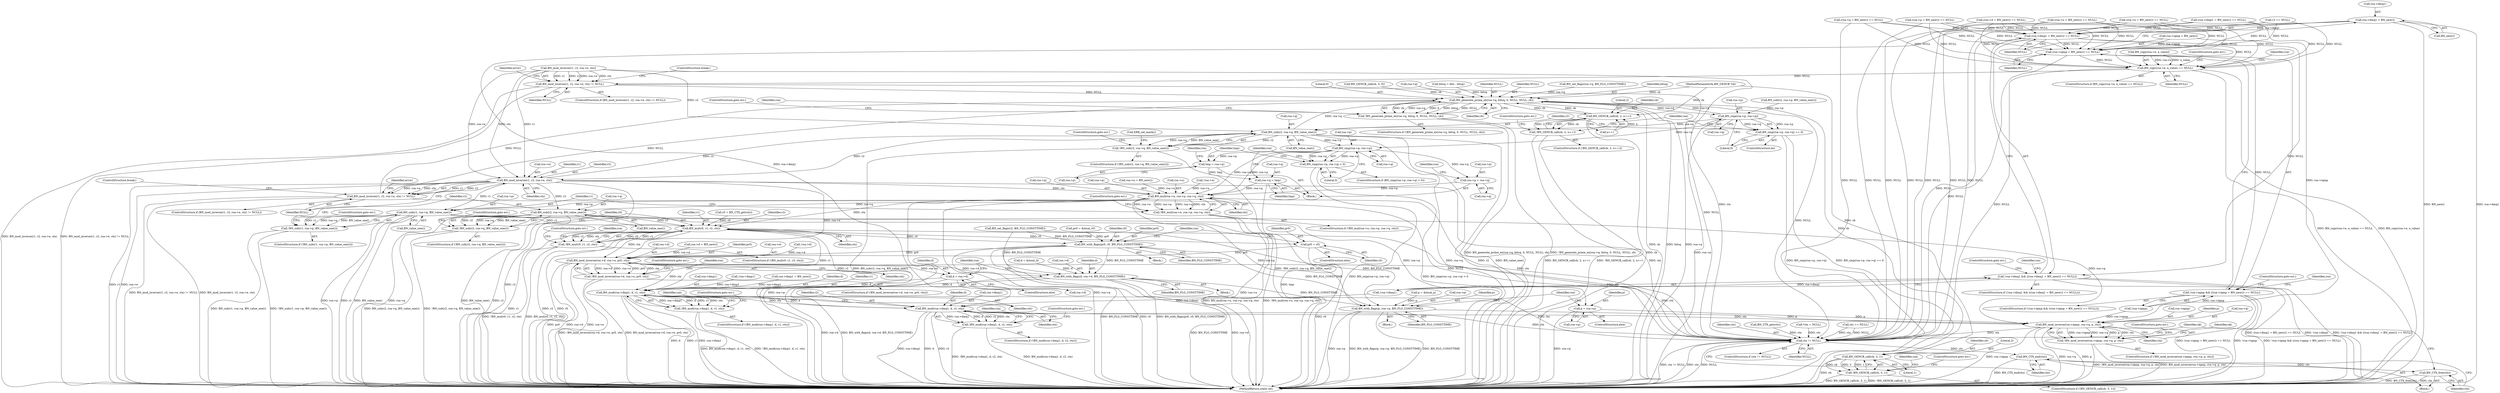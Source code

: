 digraph "0_openssl_349a41da1ad88ad87825414752a8ff5fdd6a6c3f@pointer" {
"1000312" [label="(Call,rsa->dmq1 = BN_new())"];
"1000311" [label="(Call,(rsa->dmq1 = BN_new()) == NULL)"];
"1000306" [label="(Call,!rsa->dmq1 && ((rsa->dmq1 = BN_new()) == NULL))"];
"1000325" [label="(Call,(rsa->iqmp = BN_new()) == NULL)"];
"1000320" [label="(Call,!rsa->iqmp && ((rsa->iqmp = BN_new()) == NULL))"];
"1000334" [label="(Call,BN_copy(rsa->e, e_value) == NULL)"];
"1000368" [label="(Call,BN_mod_inverse(r1, r2, rsa->e, ctx) != NULL)"];
"1000418" [label="(Call,BN_generate_prime_ex(rsa->q, bitsq, 0, NULL, NULL, cb))"];
"1000417" [label="(Call,!BN_generate_prime_ex(rsa->q, bitsq, 0, NULL, NULL, cb))"];
"1000429" [label="(Call,BN_cmp(rsa->p, rsa->q))"];
"1000428" [label="(Call,BN_cmp(rsa->p, rsa->q) == 0)"];
"1000439" [label="(Call,BN_sub(r2, rsa->q, BN_value_one()))"];
"1000438" [label="(Call,!BN_sub(r2, rsa->q, BN_value_one()))"];
"1000449" [label="(Call,BN_mod_inverse(r1, r2, rsa->e, ctx))"];
"1000448" [label="(Call,BN_mod_inverse(r1, r2, rsa->e, ctx) != NULL)"];
"1000689" [label="(Call,ctx != NULL)"];
"1000693" [label="(Call,BN_CTX_end(ctx))"];
"1000695" [label="(Call,BN_CTX_free(ctx))"];
"1000522" [label="(Call,BN_mul(rsa->n, rsa->p, rsa->q, ctx))"];
"1000521" [label="(Call,!BN_mul(rsa->n, rsa->p, rsa->q, ctx))"];
"1000536" [label="(Call,BN_sub(r1, rsa->p, BN_value_one()))"];
"1000535" [label="(Call,!BN_sub(r1, rsa->p, BN_value_one()))"];
"1000554" [label="(Call,BN_mul(r0, r1, r2, ctx))"];
"1000553" [label="(Call,!BN_mul(r0, r1, r2, ctx))"];
"1000572" [label="(Call,BN_with_flags(pr0, r0, BN_FLG_CONSTTIME))"];
"1000582" [label="(Call,BN_mod_inverse(rsa->d, rsa->e, pr0, ctx))"];
"1000581" [label="(Call,!BN_mod_inverse(rsa->d, rsa->e, pr0, ctx))"];
"1000604" [label="(Call,BN_with_flags(d, rsa->d, BN_FLG_CONSTTIME))"];
"1000618" [label="(Call,BN_mod(rsa->dmp1, d, r1, ctx))"];
"1000617" [label="(Call,!BN_mod(rsa->dmp1, d, r1, ctx))"];
"1000628" [label="(Call,BN_mod(rsa->dmq1, d, r2, ctx))"];
"1000627" [label="(Call,!BN_mod(rsa->dmq1, d, r2, ctx))"];
"1000662" [label="(Call,BN_mod_inverse(rsa->iqmp, rsa->q, p, ctx))"];
"1000661" [label="(Call,!BN_mod_inverse(rsa->iqmp, rsa->q, p, ctx))"];
"1000648" [label="(Call,BN_with_flags(p, rsa->p, BN_FLG_CONSTTIME))"];
"1000611" [label="(Call,d = rsa->d)"];
"1000577" [label="(Call,pr0 = r0)"];
"1000655" [label="(Call,p = rsa->p)"];
"1000545" [label="(Call,BN_sub(r2, rsa->q, BN_value_one()))"];
"1000544" [label="(Call,!BN_sub(r2, rsa->q, BN_value_one()))"];
"1000494" [label="(Call,BN_cmp(rsa->p, rsa->q))"];
"1000493" [label="(Call,BN_cmp(rsa->p, rsa->q) < 0)"];
"1000503" [label="(Call,tmp = rsa->p)"];
"1000515" [label="(Call,rsa->q = tmp)"];
"1000508" [label="(Call,rsa->p = rsa->q)"];
"1000479" [label="(Call,BN_GENCB_call(cb, 2, n++))"];
"1000478" [label="(Call,!BN_GENCB_call(cb, 2, n++))"];
"1000487" [label="(Call,BN_GENCB_call(cb, 3, 1))"];
"1000486" [label="(Call,!BN_GENCB_call(cb, 3, 1))"];
"1000547" [label="(Call,rsa->q)"];
"1000519" [label="(Identifier,tmp)"];
"1000666" [label="(Call,rsa->q)"];
"1000479" [label="(Call,BN_GENCB_call(cb, 2, n++))"];
"1000498" [label="(Call,rsa->q)"];
"1000600" [label="(Call,d = &local_d)"];
"1000431" [label="(Identifier,rsa)"];
"1000414" [label="(ControlStructure,do)"];
"1000622" [label="(Identifier,d)"];
"1000340" [label="(Identifier,NULL)"];
"1000583" [label="(Call,rsa->d)"];
"1000633" [label="(Identifier,r2)"];
"1000438" [label="(Call,!BN_sub(r2, rsa->q, BN_value_one()))"];
"1000430" [label="(Call,rsa->p)"];
"1000450" [label="(Identifier,r1)"];
"1000649" [label="(Identifier,p)"];
"1000604" [label="(Call,BN_with_flags(d, rsa->d, BN_FLG_CONSTTIME))"];
"1000489" [label="(Literal,3)"];
"1000653" [label="(Identifier,BN_FLG_CONSTTIME)"];
"1000543" [label="(ControlStructure,if (!BN_sub(r2, rsa->q, BN_value_one())))"];
"1000242" [label="(Call,rsa->d = BN_new())"];
"1000122" [label="(MethodParameterIn,BN_GENCB *cb)"];
"1000334" [label="(Call,BN_copy(rsa->e, e_value) == NULL)"];
"1000378" [label="(ControlStructure,break;)"];
"1000580" [label="(ControlStructure,if (!BN_mod_inverse(rsa->d, rsa->e, pr0, ctx)))"];
"1000634" [label="(Identifier,ctx)"];
"1000423" [label="(Literal,0)"];
"1000407" [label="(Call,BN_GENCB_call(cb, 3, 0))"];
"1000546" [label="(Identifier,r2)"];
"1000567" [label="(Block,)"];
"1000694" [label="(Identifier,ctx)"];
"1000568" [label="(Call,pr0 = &local_r0)"];
"1000624" [label="(Identifier,ctx)"];
"1000632" [label="(Identifier,d)"];
"1000419" [label="(Call,rsa->q)"];
"1000417" [label="(Call,!BN_generate_prime_ex(rsa->q, bitsq, 0, NULL, NULL, cb))"];
"1000558" [label="(Identifier,ctx)"];
"1000524" [label="(Identifier,rsa)"];
"1000436" [label="(Literal,0)"];
"1000482" [label="(Call,n++)"];
"1000689" [label="(Call,ctx != NULL)"];
"1000458" [label="(ControlStructure,break;)"];
"1000490" [label="(Literal,1)"];
"1000188" [label="(Call,r0 = BN_CTX_get(ctx))"];
"1000485" [label="(ControlStructure,if (!BN_GENCB_call(cb, 3, 1)))"];
"1000579" [label="(Identifier,r0)"];
"1000504" [label="(Identifier,tmp)"];
"1000618" [label="(Call,BN_mod(rsa->dmp1, d, r1, ctx))"];
"1000311" [label="(Call,(rsa->dmq1 = BN_new()) == NULL)"];
"1000321" [label="(Call,!rsa->iqmp)"];
"1000596" [label="(Identifier,rsa)"];
"1000654" [label="(ControlStructure,else)"];
"1000182" [label="(Call,ctx == NULL)"];
"1000320" [label="(Call,!rsa->iqmp && ((rsa->iqmp = BN_new()) == NULL))"];
"1000368" [label="(Call,BN_mod_inverse(r1, r2, rsa->e, ctx) != NULL)"];
"1000692" [label="(Block,)"];
"1000427" [label="(ControlStructure,goto err;)"];
"1000447" [label="(ControlStructure,if (BN_mod_inverse(r1, r2, rsa->e, ctx) != NULL))"];
"1000534" [label="(ControlStructure,if (!BN_sub(r1, rsa->p, BN_value_one())))"];
"1000316" [label="(Call,BN_new())"];
"1000367" [label="(ControlStructure,if (BN_mod_inverse(r1, r2, rsa->e, ctx) != NULL))"];
"1000627" [label="(Call,!BN_mod(rsa->dmq1, d, r2, ctx))"];
"1000446" [label="(Call,ERR_set_mark())"];
"1000551" [label="(ControlStructure,goto err;)"];
"1000331" [label="(Identifier,NULL)"];
"1000559" [label="(ControlStructure,goto err;)"];
"1000449" [label="(Call,BN_mod_inverse(r1, r2, rsa->e, ctx))"];
"1000492" [label="(ControlStructure,if (BN_cmp(rsa->p, rsa->q) < 0))"];
"1000616" [label="(ControlStructure,if (!BN_mod(rsa->dmp1, d, r1, ctx)))"];
"1000509" [label="(Call,rsa->p)"];
"1000502" [label="(Block,)"];
"1000520" [label="(ControlStructure,if (!BN_mul(rsa->n, rsa->p, rsa->q, ctx)))"];
"1000584" [label="(Identifier,rsa)"];
"1000496" [label="(Identifier,rsa)"];
"1000544" [label="(Call,!BN_sub(r2, rsa->q, BN_value_one()))"];
"1000313" [label="(Call,rsa->dmq1)"];
"1000216" [label="(Call,bitsq = bits - bitsp)"];
"1000486" [label="(Call,!BN_GENCB_call(cb, 3, 1))"];
"1000574" [label="(Identifier,r0)"];
"1000439" [label="(Call,BN_sub(r2, rsa->q, BN_value_one()))"];
"1000508" [label="(Call,rsa->p = rsa->q)"];
"1000664" [label="(Identifier,rsa)"];
"1000522" [label="(Call,BN_mul(rsa->n, rsa->p, rsa->q, ctx))"];
"1000545" [label="(Call,BN_sub(r2, rsa->q, BN_value_one()))"];
"1000690" [label="(Identifier,ctx)"];
"1000516" [label="(Call,rsa->q)"];
"1000319" [label="(ControlStructure,if (!rsa->iqmp && ((rsa->iqmp = BN_new()) == NULL)))"];
"1000326" [label="(Call,rsa->iqmp = BN_new())"];
"1000433" [label="(Call,rsa->q)"];
"1000510" [label="(Identifier,rsa)"];
"1000623" [label="(Identifier,r1)"];
"1000359" [label="(Call,BN_sub(r2, rsa->p, BN_value_one()))"];
"1000536" [label="(Call,BN_sub(r1, rsa->p, BN_value_one()))"];
"1000512" [label="(Call,rsa->q)"];
"1000429" [label="(Call,BN_cmp(rsa->p, rsa->q))"];
"1000673" [label="(Identifier,ok)"];
"1000529" [label="(Call,rsa->q)"];
"1000532" [label="(Identifier,ctx)"];
"1000503" [label="(Call,tmp = rsa->p)"];
"1000644" [label="(Call,p = &local_p)"];
"1000455" [label="(Identifier,ctx)"];
"1000619" [label="(Call,rsa->dmp1)"];
"1000655" [label="(Call,p = rsa->p)"];
"1000269" [label="(Call,(rsa->p = BN_new()) == NULL)"];
"1000227" [label="(Call,(rsa->n = BN_new()) == NULL)"];
"1000533" [label="(ControlStructure,goto err;)"];
"1000606" [label="(Call,rsa->d)"];
"1000526" [label="(Call,rsa->p)"];
"1000538" [label="(Call,rsa->p)"];
"1000312" [label="(Call,rsa->dmq1 = BN_new())"];
"1000578" [label="(Identifier,pr0)"];
"1000581" [label="(Call,!BN_mod_inverse(rsa->d, rsa->e, pr0, ctx))"];
"1000456" [label="(Identifier,NULL)"];
"1000620" [label="(Identifier,rsa)"];
"1000441" [label="(Call,rsa->q)"];
"1000688" [label="(ControlStructure,if (ctx != NULL))"];
"1000480" [label="(Identifier,cb)"];
"1000297" [label="(Call,(rsa->dmp1 = BN_new()) == NULL)"];
"1000576" [label="(ControlStructure,else)"];
"1000488" [label="(Identifier,cb)"];
"1000613" [label="(Call,rsa->d)"];
"1000484" [label="(ControlStructure,goto err;)"];
"1000612" [label="(Identifier,d)"];
"1000695" [label="(Call,BN_CTX_free(ctx))"];
"1000440" [label="(Identifier,r2)"];
"1000332" [label="(ControlStructure,goto err;)"];
"1000333" [label="(ControlStructure,if (BN_copy(rsa->e, e_value) == NULL))"];
"1000481" [label="(Literal,2)"];
"1000650" [label="(Call,rsa->p)"];
"1000555" [label="(Identifier,r0)"];
"1000318" [label="(ControlStructure,goto err;)"];
"1000451" [label="(Identifier,r2)"];
"1000228" [label="(Call,rsa->n = BN_new())"];
"1000478" [label="(Call,!BN_GENCB_call(cb, 2, n++))"];
"1000611" [label="(Call,d = rsa->d)"];
"1000661" [label="(Call,!BN_mod_inverse(rsa->iqmp, rsa->q, p, ctx))"];
"1000663" [label="(Call,rsa->iqmp)"];
"1000418" [label="(Call,BN_generate_prime_ex(rsa->q, bitsq, 0, NULL, NULL, cb))"];
"1000698" [label="(Identifier,ok)"];
"1000557" [label="(Identifier,r2)"];
"1000617" [label="(Call,!BN_mod(rsa->dmp1, d, r1, ctx))"];
"1000640" [label="(Identifier,rsa)"];
"1000305" [label="(ControlStructure,if (!rsa->dmq1 && ((rsa->dmq1 = BN_new()) == NULL)))"];
"1000542" [label="(ControlStructure,goto err;)"];
"1000699" [label="(MethodReturn,static int)"];
"1000335" [label="(Call,BN_copy(rsa->e, e_value))"];
"1000380" [label="(Identifier,error)"];
"1000582" [label="(Call,BN_mod_inverse(rsa->d, rsa->e, pr0, ctx))"];
"1000494" [label="(Call,BN_cmp(rsa->p, rsa->q))"];
"1000629" [label="(Call,rsa->dmq1)"];
"1000554" [label="(Call,BN_mul(r0, r1, r2, ctx))"];
"1000325" [label="(Call,(rsa->iqmp = BN_new()) == NULL)"];
"1000420" [label="(Identifier,rsa)"];
"1000577" [label="(Call,pr0 = r0)"];
"1000376" [label="(Identifier,NULL)"];
"1000628" [label="(Call,BN_mod(rsa->dmq1, d, r2, ctx))"];
"1000307" [label="(Call,!rsa->dmq1)"];
"1000662" [label="(Call,BN_mod_inverse(rsa->iqmp, rsa->q, p, ctx))"];
"1000630" [label="(Identifier,rsa)"];
"1000369" [label="(Call,BN_mod_inverse(r1, r2, rsa->e, ctx))"];
"1000426" [label="(Identifier,cb)"];
"1000487" [label="(Call,BN_GENCB_call(cb, 3, 1))"];
"1000625" [label="(ControlStructure,goto err;)"];
"1000341" [label="(ControlStructure,goto err;)"];
"1000523" [label="(Call,rsa->n)"];
"1000643" [label="(Block,)"];
"1000505" [label="(Call,rsa->p)"];
"1000521" [label="(Call,!BN_mul(rsa->n, rsa->p, rsa->q, ctx))"];
"1000293" [label="(Call,!rsa->dmp1)"];
"1000416" [label="(ControlStructure,if (!BN_generate_prime_ex(rsa->q, bitsq, 0, NULL, NULL, cb)))"];
"1000626" [label="(ControlStructure,if (!BN_mod(rsa->dmq1, d, r2, ctx)))"];
"1000306" [label="(Call,!rsa->dmq1 && ((rsa->dmq1 = BN_new()) == NULL))"];
"1000283" [label="(Call,(rsa->q = BN_new()) == NULL)"];
"1000444" [label="(Call,BN_value_one())"];
"1000241" [label="(Call,(rsa->d = BN_new()) == NULL)"];
"1000425" [label="(Identifier,NULL)"];
"1000477" [label="(ControlStructure,if (!BN_GENCB_call(cb, 2, n++)))"];
"1000223" [label="(Call,!rsa->n)"];
"1000428" [label="(Call,BN_cmp(rsa->p, rsa->q) == 0)"];
"1000590" [label="(Identifier,ctx)"];
"1000693" [label="(Call,BN_CTX_end(ctx))"];
"1000556" [label="(Identifier,r1)"];
"1000541" [label="(Call,BN_value_one())"];
"1000670" [label="(Identifier,ctx)"];
"1000656" [label="(Identifier,p)"];
"1000517" [label="(Identifier,rsa)"];
"1000610" [label="(ControlStructure,else)"];
"1000495" [label="(Call,rsa->p)"];
"1000317" [label="(Identifier,NULL)"];
"1000255" [label="(Call,(rsa->e = BN_new()) == NULL)"];
"1000535" [label="(Call,!BN_sub(r1, rsa->p, BN_value_one()))"];
"1000552" [label="(ControlStructure,if (!BN_mul(r0, r1, r2, ctx)))"];
"1000352" [label="(Call,BN_set_flags(r2, BN_FLG_CONSTTIME))"];
"1000589" [label="(Identifier,pr0)"];
"1000671" [label="(ControlStructure,goto err;)"];
"1000298" [label="(Call,rsa->dmp1 = BN_new())"];
"1000424" [label="(Identifier,NULL)"];
"1000202" [label="(Call,BN_CTX_get(ctx))"];
"1000553" [label="(Call,!BN_mul(r0, r1, r2, ctx))"];
"1000515" [label="(Call,rsa->q = tmp)"];
"1000657" [label="(Call,rsa->p)"];
"1000550" [label="(Call,BN_value_one())"];
"1000437" [label="(ControlStructure,if (!BN_sub(r2, rsa->q, BN_value_one())))"];
"1000575" [label="(Identifier,BN_FLG_CONSTTIME)"];
"1000491" [label="(ControlStructure,goto err;)"];
"1000205" [label="(Call,r3 == NULL)"];
"1000572" [label="(Call,BN_with_flags(pr0, r0, BN_FLG_CONSTTIME))"];
"1000323" [label="(Identifier,rsa)"];
"1000696" [label="(Identifier,ctx)"];
"1000609" [label="(Identifier,BN_FLG_CONSTTIME)"];
"1000605" [label="(Identifier,d)"];
"1000452" [label="(Call,rsa->e)"];
"1000586" [label="(Call,rsa->e)"];
"1000493" [label="(Call,BN_cmp(rsa->p, rsa->q) < 0)"];
"1000648" [label="(Call,BN_with_flags(p, rsa->p, BN_FLG_CONSTTIME))"];
"1000660" [label="(ControlStructure,if (!BN_mod_inverse(rsa->iqmp, rsa->q, p, ctx)))"];
"1000448" [label="(Call,BN_mod_inverse(r1, r2, rsa->e, ctx) != NULL)"];
"1000337" [label="(Identifier,rsa)"];
"1000573" [label="(Identifier,pr0)"];
"1000591" [label="(ControlStructure,goto err;)"];
"1000237" [label="(Call,!rsa->d)"];
"1000599" [label="(Block,)"];
"1000691" [label="(Identifier,NULL)"];
"1000159" [label="(Call,*ctx = NULL)"];
"1000537" [label="(Identifier,r1)"];
"1000635" [label="(ControlStructure,goto err;)"];
"1000344" [label="(Identifier,rsa)"];
"1000669" [label="(Identifier,p)"];
"1000501" [label="(Literal,0)"];
"1000460" [label="(Identifier,error)"];
"1000445" [label="(ControlStructure,goto err;)"];
"1000347" [label="(Call,BN_set_flags(rsa->q, BN_FLG_CONSTTIME))"];
"1000564" [label="(Identifier,rsa)"];
"1000422" [label="(Identifier,bitsq)"];
"1000312" -> "1000311"  [label="AST: "];
"1000312" -> "1000316"  [label="CFG: "];
"1000313" -> "1000312"  [label="AST: "];
"1000316" -> "1000312"  [label="AST: "];
"1000317" -> "1000312"  [label="CFG: "];
"1000312" -> "1000699"  [label="DDG: BN_new()"];
"1000312" -> "1000699"  [label="DDG: rsa->dmq1"];
"1000312" -> "1000311"  [label="DDG: rsa->dmq1"];
"1000312" -> "1000628"  [label="DDG: rsa->dmq1"];
"1000311" -> "1000306"  [label="AST: "];
"1000311" -> "1000317"  [label="CFG: "];
"1000317" -> "1000311"  [label="AST: "];
"1000306" -> "1000311"  [label="CFG: "];
"1000311" -> "1000306"  [label="DDG: NULL"];
"1000297" -> "1000311"  [label="DDG: NULL"];
"1000283" -> "1000311"  [label="DDG: NULL"];
"1000205" -> "1000311"  [label="DDG: NULL"];
"1000255" -> "1000311"  [label="DDG: NULL"];
"1000241" -> "1000311"  [label="DDG: NULL"];
"1000269" -> "1000311"  [label="DDG: NULL"];
"1000227" -> "1000311"  [label="DDG: NULL"];
"1000311" -> "1000325"  [label="DDG: NULL"];
"1000311" -> "1000334"  [label="DDG: NULL"];
"1000311" -> "1000689"  [label="DDG: NULL"];
"1000306" -> "1000305"  [label="AST: "];
"1000306" -> "1000307"  [label="CFG: "];
"1000307" -> "1000306"  [label="AST: "];
"1000318" -> "1000306"  [label="CFG: "];
"1000323" -> "1000306"  [label="CFG: "];
"1000306" -> "1000699"  [label="DDG: (rsa->dmq1 = BN_new()) == NULL"];
"1000306" -> "1000699"  [label="DDG: !rsa->dmq1"];
"1000306" -> "1000699"  [label="DDG: !rsa->dmq1 && ((rsa->dmq1 = BN_new()) == NULL)"];
"1000307" -> "1000306"  [label="DDG: rsa->dmq1"];
"1000325" -> "1000320"  [label="AST: "];
"1000325" -> "1000331"  [label="CFG: "];
"1000326" -> "1000325"  [label="AST: "];
"1000331" -> "1000325"  [label="AST: "];
"1000320" -> "1000325"  [label="CFG: "];
"1000325" -> "1000320"  [label="DDG: NULL"];
"1000326" -> "1000325"  [label="DDG: rsa->iqmp"];
"1000297" -> "1000325"  [label="DDG: NULL"];
"1000283" -> "1000325"  [label="DDG: NULL"];
"1000205" -> "1000325"  [label="DDG: NULL"];
"1000255" -> "1000325"  [label="DDG: NULL"];
"1000241" -> "1000325"  [label="DDG: NULL"];
"1000269" -> "1000325"  [label="DDG: NULL"];
"1000227" -> "1000325"  [label="DDG: NULL"];
"1000325" -> "1000334"  [label="DDG: NULL"];
"1000325" -> "1000689"  [label="DDG: NULL"];
"1000320" -> "1000319"  [label="AST: "];
"1000320" -> "1000321"  [label="CFG: "];
"1000321" -> "1000320"  [label="AST: "];
"1000332" -> "1000320"  [label="CFG: "];
"1000337" -> "1000320"  [label="CFG: "];
"1000320" -> "1000699"  [label="DDG: (rsa->iqmp = BN_new()) == NULL"];
"1000320" -> "1000699"  [label="DDG: !rsa->iqmp"];
"1000320" -> "1000699"  [label="DDG: !rsa->iqmp && ((rsa->iqmp = BN_new()) == NULL)"];
"1000321" -> "1000320"  [label="DDG: rsa->iqmp"];
"1000334" -> "1000333"  [label="AST: "];
"1000334" -> "1000340"  [label="CFG: "];
"1000335" -> "1000334"  [label="AST: "];
"1000340" -> "1000334"  [label="AST: "];
"1000341" -> "1000334"  [label="CFG: "];
"1000344" -> "1000334"  [label="CFG: "];
"1000334" -> "1000699"  [label="DDG: BN_copy(rsa->e, e_value) == NULL"];
"1000334" -> "1000699"  [label="DDG: BN_copy(rsa->e, e_value)"];
"1000335" -> "1000334"  [label="DDG: rsa->e"];
"1000335" -> "1000334"  [label="DDG: e_value"];
"1000297" -> "1000334"  [label="DDG: NULL"];
"1000283" -> "1000334"  [label="DDG: NULL"];
"1000205" -> "1000334"  [label="DDG: NULL"];
"1000255" -> "1000334"  [label="DDG: NULL"];
"1000241" -> "1000334"  [label="DDG: NULL"];
"1000269" -> "1000334"  [label="DDG: NULL"];
"1000227" -> "1000334"  [label="DDG: NULL"];
"1000334" -> "1000368"  [label="DDG: NULL"];
"1000334" -> "1000689"  [label="DDG: NULL"];
"1000368" -> "1000367"  [label="AST: "];
"1000368" -> "1000376"  [label="CFG: "];
"1000369" -> "1000368"  [label="AST: "];
"1000376" -> "1000368"  [label="AST: "];
"1000378" -> "1000368"  [label="CFG: "];
"1000380" -> "1000368"  [label="CFG: "];
"1000368" -> "1000699"  [label="DDG: BN_mod_inverse(r1, r2, rsa->e, ctx)"];
"1000368" -> "1000699"  [label="DDG: BN_mod_inverse(r1, r2, rsa->e, ctx) != NULL"];
"1000369" -> "1000368"  [label="DDG: r1"];
"1000369" -> "1000368"  [label="DDG: r2"];
"1000369" -> "1000368"  [label="DDG: rsa->e"];
"1000369" -> "1000368"  [label="DDG: ctx"];
"1000368" -> "1000418"  [label="DDG: NULL"];
"1000368" -> "1000689"  [label="DDG: NULL"];
"1000418" -> "1000417"  [label="AST: "];
"1000418" -> "1000426"  [label="CFG: "];
"1000419" -> "1000418"  [label="AST: "];
"1000422" -> "1000418"  [label="AST: "];
"1000423" -> "1000418"  [label="AST: "];
"1000424" -> "1000418"  [label="AST: "];
"1000425" -> "1000418"  [label="AST: "];
"1000426" -> "1000418"  [label="AST: "];
"1000417" -> "1000418"  [label="CFG: "];
"1000418" -> "1000699"  [label="DDG: cb"];
"1000418" -> "1000699"  [label="DDG: bitsq"];
"1000418" -> "1000699"  [label="DDG: rsa->q"];
"1000418" -> "1000417"  [label="DDG: cb"];
"1000418" -> "1000417"  [label="DDG: rsa->q"];
"1000418" -> "1000417"  [label="DDG: 0"];
"1000418" -> "1000417"  [label="DDG: bitsq"];
"1000418" -> "1000417"  [label="DDG: NULL"];
"1000347" -> "1000418"  [label="DDG: rsa->q"];
"1000429" -> "1000418"  [label="DDG: rsa->q"];
"1000439" -> "1000418"  [label="DDG: rsa->q"];
"1000216" -> "1000418"  [label="DDG: bitsq"];
"1000448" -> "1000418"  [label="DDG: NULL"];
"1000407" -> "1000418"  [label="DDG: cb"];
"1000479" -> "1000418"  [label="DDG: cb"];
"1000122" -> "1000418"  [label="DDG: cb"];
"1000418" -> "1000429"  [label="DDG: rsa->q"];
"1000418" -> "1000448"  [label="DDG: NULL"];
"1000418" -> "1000479"  [label="DDG: cb"];
"1000418" -> "1000487"  [label="DDG: cb"];
"1000418" -> "1000689"  [label="DDG: NULL"];
"1000417" -> "1000416"  [label="AST: "];
"1000431" -> "1000417"  [label="CFG: "];
"1000427" -> "1000417"  [label="CFG: "];
"1000417" -> "1000699"  [label="DDG: BN_generate_prime_ex(rsa->q, bitsq, 0, NULL, NULL, cb)"];
"1000417" -> "1000699"  [label="DDG: !BN_generate_prime_ex(rsa->q, bitsq, 0, NULL, NULL, cb)"];
"1000429" -> "1000428"  [label="AST: "];
"1000429" -> "1000433"  [label="CFG: "];
"1000430" -> "1000429"  [label="AST: "];
"1000433" -> "1000429"  [label="AST: "];
"1000436" -> "1000429"  [label="CFG: "];
"1000429" -> "1000699"  [label="DDG: rsa->p"];
"1000429" -> "1000428"  [label="DDG: rsa->p"];
"1000429" -> "1000428"  [label="DDG: rsa->q"];
"1000359" -> "1000429"  [label="DDG: rsa->p"];
"1000429" -> "1000439"  [label="DDG: rsa->q"];
"1000429" -> "1000494"  [label="DDG: rsa->p"];
"1000428" -> "1000414"  [label="AST: "];
"1000428" -> "1000436"  [label="CFG: "];
"1000436" -> "1000428"  [label="AST: "];
"1000420" -> "1000428"  [label="CFG: "];
"1000440" -> "1000428"  [label="CFG: "];
"1000428" -> "1000699"  [label="DDG: BN_cmp(rsa->p, rsa->q) == 0"];
"1000428" -> "1000699"  [label="DDG: BN_cmp(rsa->p, rsa->q)"];
"1000439" -> "1000438"  [label="AST: "];
"1000439" -> "1000444"  [label="CFG: "];
"1000440" -> "1000439"  [label="AST: "];
"1000441" -> "1000439"  [label="AST: "];
"1000444" -> "1000439"  [label="AST: "];
"1000438" -> "1000439"  [label="CFG: "];
"1000439" -> "1000699"  [label="DDG: r2"];
"1000439" -> "1000699"  [label="DDG: rsa->q"];
"1000439" -> "1000699"  [label="DDG: BN_value_one()"];
"1000439" -> "1000438"  [label="DDG: r2"];
"1000439" -> "1000438"  [label="DDG: rsa->q"];
"1000439" -> "1000438"  [label="DDG: BN_value_one()"];
"1000449" -> "1000439"  [label="DDG: r2"];
"1000369" -> "1000439"  [label="DDG: r2"];
"1000439" -> "1000449"  [label="DDG: r2"];
"1000439" -> "1000494"  [label="DDG: rsa->q"];
"1000438" -> "1000437"  [label="AST: "];
"1000445" -> "1000438"  [label="CFG: "];
"1000446" -> "1000438"  [label="CFG: "];
"1000438" -> "1000699"  [label="DDG: !BN_sub(r2, rsa->q, BN_value_one())"];
"1000438" -> "1000699"  [label="DDG: BN_sub(r2, rsa->q, BN_value_one())"];
"1000449" -> "1000448"  [label="AST: "];
"1000449" -> "1000455"  [label="CFG: "];
"1000450" -> "1000449"  [label="AST: "];
"1000451" -> "1000449"  [label="AST: "];
"1000452" -> "1000449"  [label="AST: "];
"1000455" -> "1000449"  [label="AST: "];
"1000456" -> "1000449"  [label="CFG: "];
"1000449" -> "1000699"  [label="DDG: r1"];
"1000449" -> "1000699"  [label="DDG: rsa->e"];
"1000449" -> "1000699"  [label="DDG: r2"];
"1000449" -> "1000448"  [label="DDG: r1"];
"1000449" -> "1000448"  [label="DDG: r2"];
"1000449" -> "1000448"  [label="DDG: rsa->e"];
"1000449" -> "1000448"  [label="DDG: ctx"];
"1000369" -> "1000449"  [label="DDG: r1"];
"1000369" -> "1000449"  [label="DDG: rsa->e"];
"1000369" -> "1000449"  [label="DDG: ctx"];
"1000449" -> "1000522"  [label="DDG: ctx"];
"1000449" -> "1000536"  [label="DDG: r1"];
"1000449" -> "1000545"  [label="DDG: r2"];
"1000449" -> "1000582"  [label="DDG: rsa->e"];
"1000449" -> "1000689"  [label="DDG: ctx"];
"1000448" -> "1000447"  [label="AST: "];
"1000448" -> "1000456"  [label="CFG: "];
"1000456" -> "1000448"  [label="AST: "];
"1000458" -> "1000448"  [label="CFG: "];
"1000460" -> "1000448"  [label="CFG: "];
"1000448" -> "1000699"  [label="DDG: BN_mod_inverse(r1, r2, rsa->e, ctx)"];
"1000448" -> "1000699"  [label="DDG: BN_mod_inverse(r1, r2, rsa->e, ctx) != NULL"];
"1000448" -> "1000689"  [label="DDG: NULL"];
"1000689" -> "1000688"  [label="AST: "];
"1000689" -> "1000691"  [label="CFG: "];
"1000690" -> "1000689"  [label="AST: "];
"1000691" -> "1000689"  [label="AST: "];
"1000694" -> "1000689"  [label="CFG: "];
"1000698" -> "1000689"  [label="CFG: "];
"1000689" -> "1000699"  [label="DDG: ctx != NULL"];
"1000689" -> "1000699"  [label="DDG: ctx"];
"1000689" -> "1000699"  [label="DDG: NULL"];
"1000369" -> "1000689"  [label="DDG: ctx"];
"1000582" -> "1000689"  [label="DDG: ctx"];
"1000159" -> "1000689"  [label="DDG: ctx"];
"1000618" -> "1000689"  [label="DDG: ctx"];
"1000202" -> "1000689"  [label="DDG: ctx"];
"1000182" -> "1000689"  [label="DDG: ctx"];
"1000182" -> "1000689"  [label="DDG: NULL"];
"1000662" -> "1000689"  [label="DDG: ctx"];
"1000554" -> "1000689"  [label="DDG: ctx"];
"1000522" -> "1000689"  [label="DDG: ctx"];
"1000628" -> "1000689"  [label="DDG: ctx"];
"1000297" -> "1000689"  [label="DDG: NULL"];
"1000283" -> "1000689"  [label="DDG: NULL"];
"1000255" -> "1000689"  [label="DDG: NULL"];
"1000269" -> "1000689"  [label="DDG: NULL"];
"1000227" -> "1000689"  [label="DDG: NULL"];
"1000205" -> "1000689"  [label="DDG: NULL"];
"1000241" -> "1000689"  [label="DDG: NULL"];
"1000689" -> "1000693"  [label="DDG: ctx"];
"1000693" -> "1000692"  [label="AST: "];
"1000693" -> "1000694"  [label="CFG: "];
"1000694" -> "1000693"  [label="AST: "];
"1000696" -> "1000693"  [label="CFG: "];
"1000693" -> "1000699"  [label="DDG: BN_CTX_end(ctx)"];
"1000693" -> "1000695"  [label="DDG: ctx"];
"1000695" -> "1000692"  [label="AST: "];
"1000695" -> "1000696"  [label="CFG: "];
"1000696" -> "1000695"  [label="AST: "];
"1000698" -> "1000695"  [label="CFG: "];
"1000695" -> "1000699"  [label="DDG: BN_CTX_free(ctx)"];
"1000695" -> "1000699"  [label="DDG: ctx"];
"1000522" -> "1000521"  [label="AST: "];
"1000522" -> "1000532"  [label="CFG: "];
"1000523" -> "1000522"  [label="AST: "];
"1000526" -> "1000522"  [label="AST: "];
"1000529" -> "1000522"  [label="AST: "];
"1000532" -> "1000522"  [label="AST: "];
"1000521" -> "1000522"  [label="CFG: "];
"1000522" -> "1000699"  [label="DDG: rsa->p"];
"1000522" -> "1000699"  [label="DDG: rsa->q"];
"1000522" -> "1000699"  [label="DDG: rsa->n"];
"1000522" -> "1000521"  [label="DDG: rsa->n"];
"1000522" -> "1000521"  [label="DDG: rsa->p"];
"1000522" -> "1000521"  [label="DDG: rsa->q"];
"1000522" -> "1000521"  [label="DDG: ctx"];
"1000228" -> "1000522"  [label="DDG: rsa->n"];
"1000223" -> "1000522"  [label="DDG: rsa->n"];
"1000508" -> "1000522"  [label="DDG: rsa->p"];
"1000494" -> "1000522"  [label="DDG: rsa->p"];
"1000494" -> "1000522"  [label="DDG: rsa->q"];
"1000515" -> "1000522"  [label="DDG: rsa->q"];
"1000522" -> "1000536"  [label="DDG: rsa->p"];
"1000522" -> "1000545"  [label="DDG: rsa->q"];
"1000522" -> "1000554"  [label="DDG: ctx"];
"1000521" -> "1000520"  [label="AST: "];
"1000533" -> "1000521"  [label="CFG: "];
"1000537" -> "1000521"  [label="CFG: "];
"1000521" -> "1000699"  [label="DDG: BN_mul(rsa->n, rsa->p, rsa->q, ctx)"];
"1000521" -> "1000699"  [label="DDG: !BN_mul(rsa->n, rsa->p, rsa->q, ctx)"];
"1000536" -> "1000535"  [label="AST: "];
"1000536" -> "1000541"  [label="CFG: "];
"1000537" -> "1000536"  [label="AST: "];
"1000538" -> "1000536"  [label="AST: "];
"1000541" -> "1000536"  [label="AST: "];
"1000535" -> "1000536"  [label="CFG: "];
"1000536" -> "1000699"  [label="DDG: rsa->p"];
"1000536" -> "1000699"  [label="DDG: r1"];
"1000536" -> "1000699"  [label="DDG: BN_value_one()"];
"1000536" -> "1000535"  [label="DDG: r1"];
"1000536" -> "1000535"  [label="DDG: rsa->p"];
"1000536" -> "1000535"  [label="DDG: BN_value_one()"];
"1000536" -> "1000554"  [label="DDG: r1"];
"1000536" -> "1000648"  [label="DDG: rsa->p"];
"1000536" -> "1000655"  [label="DDG: rsa->p"];
"1000535" -> "1000534"  [label="AST: "];
"1000542" -> "1000535"  [label="CFG: "];
"1000546" -> "1000535"  [label="CFG: "];
"1000535" -> "1000699"  [label="DDG: BN_sub(r1, rsa->p, BN_value_one())"];
"1000535" -> "1000699"  [label="DDG: !BN_sub(r1, rsa->p, BN_value_one())"];
"1000554" -> "1000553"  [label="AST: "];
"1000554" -> "1000558"  [label="CFG: "];
"1000555" -> "1000554"  [label="AST: "];
"1000556" -> "1000554"  [label="AST: "];
"1000557" -> "1000554"  [label="AST: "];
"1000558" -> "1000554"  [label="AST: "];
"1000553" -> "1000554"  [label="CFG: "];
"1000554" -> "1000699"  [label="DDG: r2"];
"1000554" -> "1000699"  [label="DDG: r0"];
"1000554" -> "1000699"  [label="DDG: r1"];
"1000554" -> "1000553"  [label="DDG: r0"];
"1000554" -> "1000553"  [label="DDG: r1"];
"1000554" -> "1000553"  [label="DDG: r2"];
"1000554" -> "1000553"  [label="DDG: ctx"];
"1000188" -> "1000554"  [label="DDG: r0"];
"1000545" -> "1000554"  [label="DDG: r2"];
"1000554" -> "1000572"  [label="DDG: r0"];
"1000554" -> "1000577"  [label="DDG: r0"];
"1000554" -> "1000582"  [label="DDG: ctx"];
"1000554" -> "1000618"  [label="DDG: r1"];
"1000554" -> "1000628"  [label="DDG: r2"];
"1000553" -> "1000552"  [label="AST: "];
"1000559" -> "1000553"  [label="CFG: "];
"1000564" -> "1000553"  [label="CFG: "];
"1000553" -> "1000699"  [label="DDG: !BN_mul(r0, r1, r2, ctx)"];
"1000553" -> "1000699"  [label="DDG: BN_mul(r0, r1, r2, ctx)"];
"1000572" -> "1000567"  [label="AST: "];
"1000572" -> "1000575"  [label="CFG: "];
"1000573" -> "1000572"  [label="AST: "];
"1000574" -> "1000572"  [label="AST: "];
"1000575" -> "1000572"  [label="AST: "];
"1000584" -> "1000572"  [label="CFG: "];
"1000572" -> "1000699"  [label="DDG: BN_FLG_CONSTTIME"];
"1000572" -> "1000699"  [label="DDG: r0"];
"1000572" -> "1000699"  [label="DDG: BN_with_flags(pr0, r0, BN_FLG_CONSTTIME)"];
"1000568" -> "1000572"  [label="DDG: pr0"];
"1000352" -> "1000572"  [label="DDG: BN_FLG_CONSTTIME"];
"1000572" -> "1000582"  [label="DDG: pr0"];
"1000572" -> "1000604"  [label="DDG: BN_FLG_CONSTTIME"];
"1000572" -> "1000648"  [label="DDG: BN_FLG_CONSTTIME"];
"1000582" -> "1000581"  [label="AST: "];
"1000582" -> "1000590"  [label="CFG: "];
"1000583" -> "1000582"  [label="AST: "];
"1000586" -> "1000582"  [label="AST: "];
"1000589" -> "1000582"  [label="AST: "];
"1000590" -> "1000582"  [label="AST: "];
"1000581" -> "1000582"  [label="CFG: "];
"1000582" -> "1000699"  [label="DDG: pr0"];
"1000582" -> "1000699"  [label="DDG: rsa->d"];
"1000582" -> "1000699"  [label="DDG: rsa->e"];
"1000582" -> "1000581"  [label="DDG: rsa->d"];
"1000582" -> "1000581"  [label="DDG: rsa->e"];
"1000582" -> "1000581"  [label="DDG: pr0"];
"1000582" -> "1000581"  [label="DDG: ctx"];
"1000237" -> "1000582"  [label="DDG: rsa->d"];
"1000242" -> "1000582"  [label="DDG: rsa->d"];
"1000577" -> "1000582"  [label="DDG: pr0"];
"1000582" -> "1000604"  [label="DDG: rsa->d"];
"1000582" -> "1000611"  [label="DDG: rsa->d"];
"1000582" -> "1000618"  [label="DDG: ctx"];
"1000581" -> "1000580"  [label="AST: "];
"1000591" -> "1000581"  [label="CFG: "];
"1000596" -> "1000581"  [label="CFG: "];
"1000581" -> "1000699"  [label="DDG: BN_mod_inverse(rsa->d, rsa->e, pr0, ctx)"];
"1000581" -> "1000699"  [label="DDG: !BN_mod_inverse(rsa->d, rsa->e, pr0, ctx)"];
"1000604" -> "1000599"  [label="AST: "];
"1000604" -> "1000609"  [label="CFG: "];
"1000605" -> "1000604"  [label="AST: "];
"1000606" -> "1000604"  [label="AST: "];
"1000609" -> "1000604"  [label="AST: "];
"1000620" -> "1000604"  [label="CFG: "];
"1000604" -> "1000699"  [label="DDG: BN_with_flags(d, rsa->d, BN_FLG_CONSTTIME)"];
"1000604" -> "1000699"  [label="DDG: BN_FLG_CONSTTIME"];
"1000604" -> "1000699"  [label="DDG: rsa->d"];
"1000600" -> "1000604"  [label="DDG: d"];
"1000352" -> "1000604"  [label="DDG: BN_FLG_CONSTTIME"];
"1000604" -> "1000618"  [label="DDG: d"];
"1000604" -> "1000648"  [label="DDG: BN_FLG_CONSTTIME"];
"1000618" -> "1000617"  [label="AST: "];
"1000618" -> "1000624"  [label="CFG: "];
"1000619" -> "1000618"  [label="AST: "];
"1000622" -> "1000618"  [label="AST: "];
"1000623" -> "1000618"  [label="AST: "];
"1000624" -> "1000618"  [label="AST: "];
"1000617" -> "1000618"  [label="CFG: "];
"1000618" -> "1000699"  [label="DDG: d"];
"1000618" -> "1000699"  [label="DDG: r1"];
"1000618" -> "1000699"  [label="DDG: rsa->dmp1"];
"1000618" -> "1000617"  [label="DDG: rsa->dmp1"];
"1000618" -> "1000617"  [label="DDG: d"];
"1000618" -> "1000617"  [label="DDG: r1"];
"1000618" -> "1000617"  [label="DDG: ctx"];
"1000293" -> "1000618"  [label="DDG: rsa->dmp1"];
"1000298" -> "1000618"  [label="DDG: rsa->dmp1"];
"1000611" -> "1000618"  [label="DDG: d"];
"1000618" -> "1000628"  [label="DDG: d"];
"1000618" -> "1000628"  [label="DDG: ctx"];
"1000617" -> "1000616"  [label="AST: "];
"1000625" -> "1000617"  [label="CFG: "];
"1000630" -> "1000617"  [label="CFG: "];
"1000617" -> "1000699"  [label="DDG: BN_mod(rsa->dmp1, d, r1, ctx)"];
"1000617" -> "1000699"  [label="DDG: !BN_mod(rsa->dmp1, d, r1, ctx)"];
"1000628" -> "1000627"  [label="AST: "];
"1000628" -> "1000634"  [label="CFG: "];
"1000629" -> "1000628"  [label="AST: "];
"1000632" -> "1000628"  [label="AST: "];
"1000633" -> "1000628"  [label="AST: "];
"1000634" -> "1000628"  [label="AST: "];
"1000627" -> "1000628"  [label="CFG: "];
"1000628" -> "1000699"  [label="DDG: rsa->dmq1"];
"1000628" -> "1000699"  [label="DDG: d"];
"1000628" -> "1000699"  [label="DDG: r2"];
"1000628" -> "1000627"  [label="DDG: rsa->dmq1"];
"1000628" -> "1000627"  [label="DDG: d"];
"1000628" -> "1000627"  [label="DDG: r2"];
"1000628" -> "1000627"  [label="DDG: ctx"];
"1000307" -> "1000628"  [label="DDG: rsa->dmq1"];
"1000628" -> "1000662"  [label="DDG: ctx"];
"1000627" -> "1000626"  [label="AST: "];
"1000635" -> "1000627"  [label="CFG: "];
"1000640" -> "1000627"  [label="CFG: "];
"1000627" -> "1000699"  [label="DDG: !BN_mod(rsa->dmq1, d, r2, ctx)"];
"1000627" -> "1000699"  [label="DDG: BN_mod(rsa->dmq1, d, r2, ctx)"];
"1000662" -> "1000661"  [label="AST: "];
"1000662" -> "1000670"  [label="CFG: "];
"1000663" -> "1000662"  [label="AST: "];
"1000666" -> "1000662"  [label="AST: "];
"1000669" -> "1000662"  [label="AST: "];
"1000670" -> "1000662"  [label="AST: "];
"1000661" -> "1000662"  [label="CFG: "];
"1000662" -> "1000699"  [label="DDG: rsa->iqmp"];
"1000662" -> "1000699"  [label="DDG: rsa->q"];
"1000662" -> "1000699"  [label="DDG: p"];
"1000662" -> "1000661"  [label="DDG: rsa->iqmp"];
"1000662" -> "1000661"  [label="DDG: rsa->q"];
"1000662" -> "1000661"  [label="DDG: p"];
"1000662" -> "1000661"  [label="DDG: ctx"];
"1000321" -> "1000662"  [label="DDG: rsa->iqmp"];
"1000326" -> "1000662"  [label="DDG: rsa->iqmp"];
"1000545" -> "1000662"  [label="DDG: rsa->q"];
"1000655" -> "1000662"  [label="DDG: p"];
"1000648" -> "1000662"  [label="DDG: p"];
"1000661" -> "1000660"  [label="AST: "];
"1000671" -> "1000661"  [label="CFG: "];
"1000673" -> "1000661"  [label="CFG: "];
"1000661" -> "1000699"  [label="DDG: !BN_mod_inverse(rsa->iqmp, rsa->q, p, ctx)"];
"1000661" -> "1000699"  [label="DDG: BN_mod_inverse(rsa->iqmp, rsa->q, p, ctx)"];
"1000648" -> "1000643"  [label="AST: "];
"1000648" -> "1000653"  [label="CFG: "];
"1000649" -> "1000648"  [label="AST: "];
"1000650" -> "1000648"  [label="AST: "];
"1000653" -> "1000648"  [label="AST: "];
"1000664" -> "1000648"  [label="CFG: "];
"1000648" -> "1000699"  [label="DDG: rsa->p"];
"1000648" -> "1000699"  [label="DDG: BN_with_flags(p, rsa->p, BN_FLG_CONSTTIME)"];
"1000648" -> "1000699"  [label="DDG: BN_FLG_CONSTTIME"];
"1000644" -> "1000648"  [label="DDG: p"];
"1000352" -> "1000648"  [label="DDG: BN_FLG_CONSTTIME"];
"1000611" -> "1000610"  [label="AST: "];
"1000611" -> "1000613"  [label="CFG: "];
"1000612" -> "1000611"  [label="AST: "];
"1000613" -> "1000611"  [label="AST: "];
"1000620" -> "1000611"  [label="CFG: "];
"1000611" -> "1000699"  [label="DDG: rsa->d"];
"1000577" -> "1000576"  [label="AST: "];
"1000577" -> "1000579"  [label="CFG: "];
"1000578" -> "1000577"  [label="AST: "];
"1000579" -> "1000577"  [label="AST: "];
"1000584" -> "1000577"  [label="CFG: "];
"1000577" -> "1000699"  [label="DDG: r0"];
"1000655" -> "1000654"  [label="AST: "];
"1000655" -> "1000657"  [label="CFG: "];
"1000656" -> "1000655"  [label="AST: "];
"1000657" -> "1000655"  [label="AST: "];
"1000664" -> "1000655"  [label="CFG: "];
"1000655" -> "1000699"  [label="DDG: rsa->p"];
"1000545" -> "1000544"  [label="AST: "];
"1000545" -> "1000550"  [label="CFG: "];
"1000546" -> "1000545"  [label="AST: "];
"1000547" -> "1000545"  [label="AST: "];
"1000550" -> "1000545"  [label="AST: "];
"1000544" -> "1000545"  [label="CFG: "];
"1000545" -> "1000699"  [label="DDG: BN_value_one()"];
"1000545" -> "1000699"  [label="DDG: r2"];
"1000545" -> "1000699"  [label="DDG: rsa->q"];
"1000545" -> "1000544"  [label="DDG: r2"];
"1000545" -> "1000544"  [label="DDG: rsa->q"];
"1000545" -> "1000544"  [label="DDG: BN_value_one()"];
"1000544" -> "1000543"  [label="AST: "];
"1000551" -> "1000544"  [label="CFG: "];
"1000555" -> "1000544"  [label="CFG: "];
"1000544" -> "1000699"  [label="DDG: BN_sub(r2, rsa->q, BN_value_one())"];
"1000544" -> "1000699"  [label="DDG: !BN_sub(r2, rsa->q, BN_value_one())"];
"1000494" -> "1000493"  [label="AST: "];
"1000494" -> "1000498"  [label="CFG: "];
"1000495" -> "1000494"  [label="AST: "];
"1000498" -> "1000494"  [label="AST: "];
"1000501" -> "1000494"  [label="CFG: "];
"1000494" -> "1000493"  [label="DDG: rsa->p"];
"1000494" -> "1000493"  [label="DDG: rsa->q"];
"1000494" -> "1000503"  [label="DDG: rsa->p"];
"1000494" -> "1000508"  [label="DDG: rsa->q"];
"1000493" -> "1000492"  [label="AST: "];
"1000493" -> "1000501"  [label="CFG: "];
"1000501" -> "1000493"  [label="AST: "];
"1000504" -> "1000493"  [label="CFG: "];
"1000524" -> "1000493"  [label="CFG: "];
"1000493" -> "1000699"  [label="DDG: BN_cmp(rsa->p, rsa->q)"];
"1000493" -> "1000699"  [label="DDG: BN_cmp(rsa->p, rsa->q) < 0"];
"1000503" -> "1000502"  [label="AST: "];
"1000503" -> "1000505"  [label="CFG: "];
"1000504" -> "1000503"  [label="AST: "];
"1000505" -> "1000503"  [label="AST: "];
"1000510" -> "1000503"  [label="CFG: "];
"1000503" -> "1000515"  [label="DDG: tmp"];
"1000515" -> "1000502"  [label="AST: "];
"1000515" -> "1000519"  [label="CFG: "];
"1000516" -> "1000515"  [label="AST: "];
"1000519" -> "1000515"  [label="AST: "];
"1000524" -> "1000515"  [label="CFG: "];
"1000515" -> "1000699"  [label="DDG: tmp"];
"1000508" -> "1000502"  [label="AST: "];
"1000508" -> "1000512"  [label="CFG: "];
"1000509" -> "1000508"  [label="AST: "];
"1000512" -> "1000508"  [label="AST: "];
"1000517" -> "1000508"  [label="CFG: "];
"1000479" -> "1000478"  [label="AST: "];
"1000479" -> "1000482"  [label="CFG: "];
"1000480" -> "1000479"  [label="AST: "];
"1000481" -> "1000479"  [label="AST: "];
"1000482" -> "1000479"  [label="AST: "];
"1000478" -> "1000479"  [label="CFG: "];
"1000479" -> "1000699"  [label="DDG: cb"];
"1000479" -> "1000478"  [label="DDG: cb"];
"1000479" -> "1000478"  [label="DDG: 2"];
"1000122" -> "1000479"  [label="DDG: cb"];
"1000482" -> "1000479"  [label="DDG: n"];
"1000478" -> "1000477"  [label="AST: "];
"1000420" -> "1000478"  [label="CFG: "];
"1000484" -> "1000478"  [label="CFG: "];
"1000478" -> "1000699"  [label="DDG: BN_GENCB_call(cb, 2, n++)"];
"1000478" -> "1000699"  [label="DDG: !BN_GENCB_call(cb, 2, n++)"];
"1000487" -> "1000486"  [label="AST: "];
"1000487" -> "1000490"  [label="CFG: "];
"1000488" -> "1000487"  [label="AST: "];
"1000489" -> "1000487"  [label="AST: "];
"1000490" -> "1000487"  [label="AST: "];
"1000486" -> "1000487"  [label="CFG: "];
"1000487" -> "1000699"  [label="DDG: cb"];
"1000487" -> "1000486"  [label="DDG: cb"];
"1000487" -> "1000486"  [label="DDG: 3"];
"1000487" -> "1000486"  [label="DDG: 1"];
"1000122" -> "1000487"  [label="DDG: cb"];
"1000486" -> "1000485"  [label="AST: "];
"1000491" -> "1000486"  [label="CFG: "];
"1000496" -> "1000486"  [label="CFG: "];
"1000486" -> "1000699"  [label="DDG: !BN_GENCB_call(cb, 3, 1)"];
"1000486" -> "1000699"  [label="DDG: BN_GENCB_call(cb, 3, 1)"];
}
